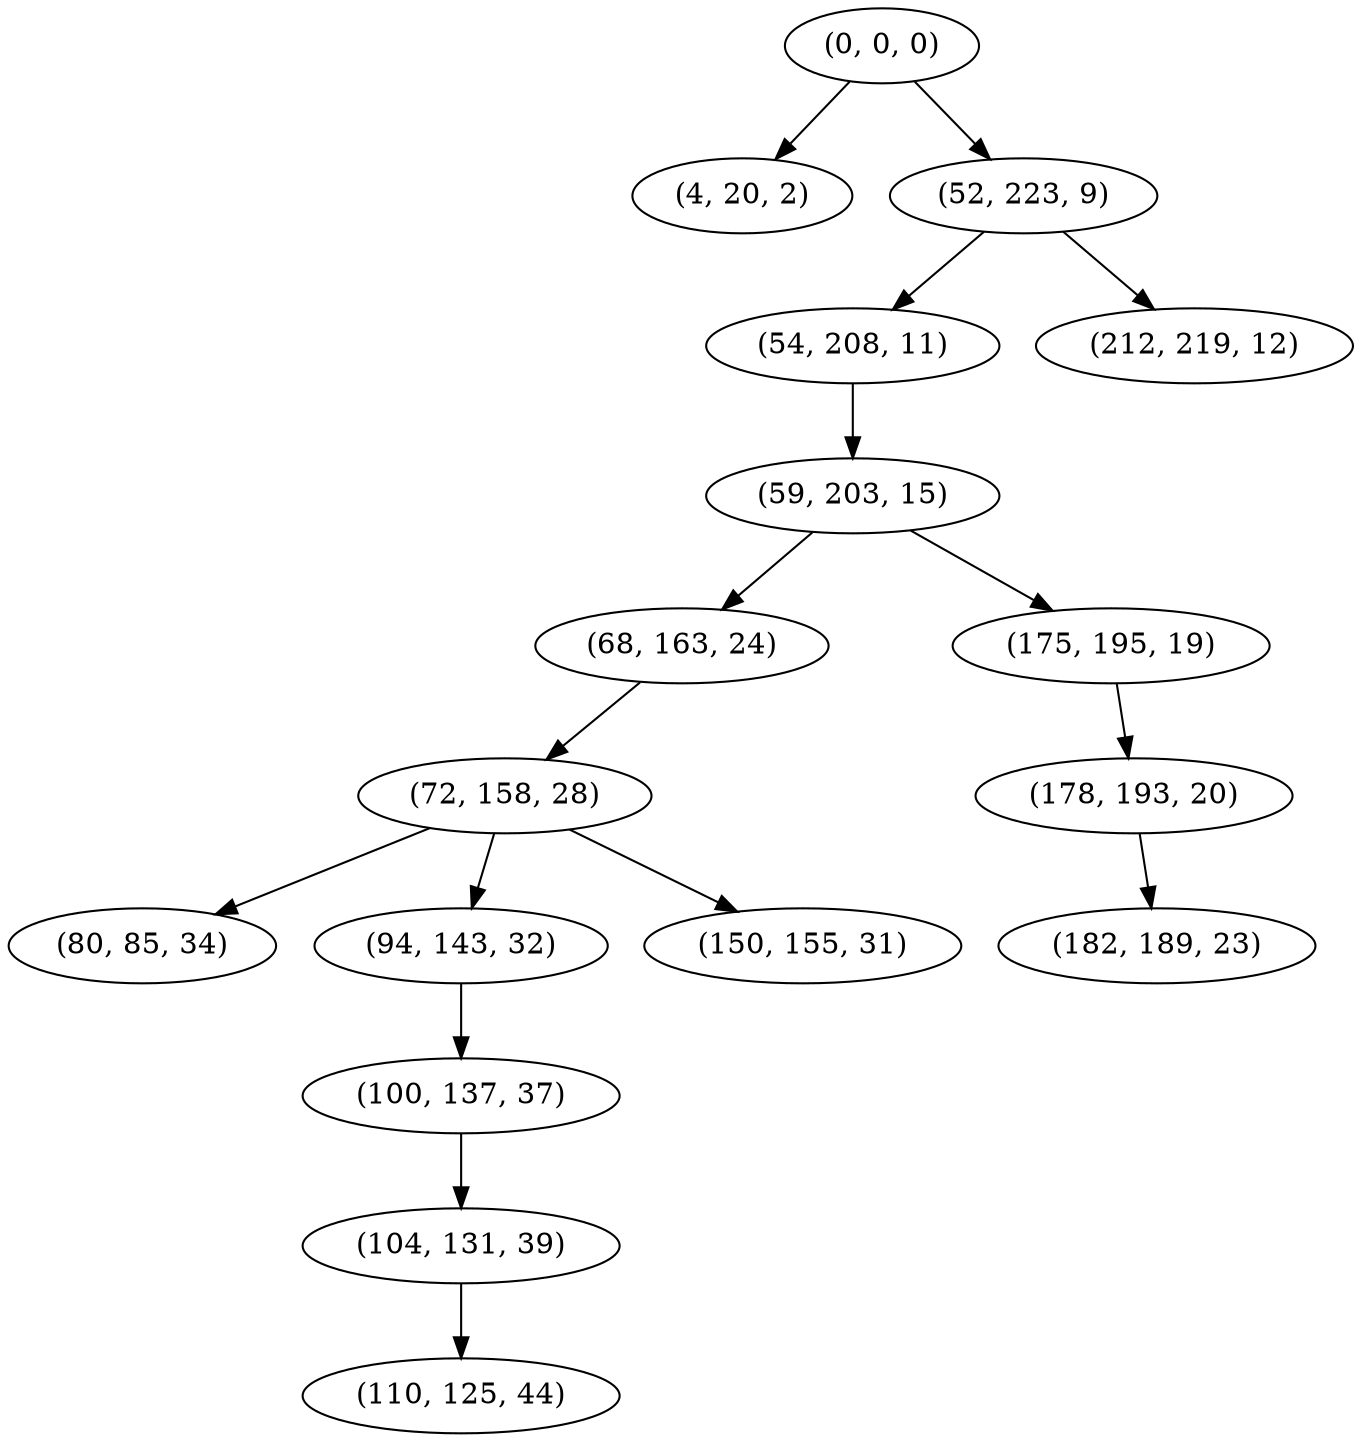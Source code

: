 digraph tree {
    "(0, 0, 0)";
    "(4, 20, 2)";
    "(52, 223, 9)";
    "(54, 208, 11)";
    "(59, 203, 15)";
    "(68, 163, 24)";
    "(72, 158, 28)";
    "(80, 85, 34)";
    "(94, 143, 32)";
    "(100, 137, 37)";
    "(104, 131, 39)";
    "(110, 125, 44)";
    "(150, 155, 31)";
    "(175, 195, 19)";
    "(178, 193, 20)";
    "(182, 189, 23)";
    "(212, 219, 12)";
    "(0, 0, 0)" -> "(4, 20, 2)";
    "(0, 0, 0)" -> "(52, 223, 9)";
    "(52, 223, 9)" -> "(54, 208, 11)";
    "(52, 223, 9)" -> "(212, 219, 12)";
    "(54, 208, 11)" -> "(59, 203, 15)";
    "(59, 203, 15)" -> "(68, 163, 24)";
    "(59, 203, 15)" -> "(175, 195, 19)";
    "(68, 163, 24)" -> "(72, 158, 28)";
    "(72, 158, 28)" -> "(80, 85, 34)";
    "(72, 158, 28)" -> "(94, 143, 32)";
    "(72, 158, 28)" -> "(150, 155, 31)";
    "(94, 143, 32)" -> "(100, 137, 37)";
    "(100, 137, 37)" -> "(104, 131, 39)";
    "(104, 131, 39)" -> "(110, 125, 44)";
    "(175, 195, 19)" -> "(178, 193, 20)";
    "(178, 193, 20)" -> "(182, 189, 23)";
}
